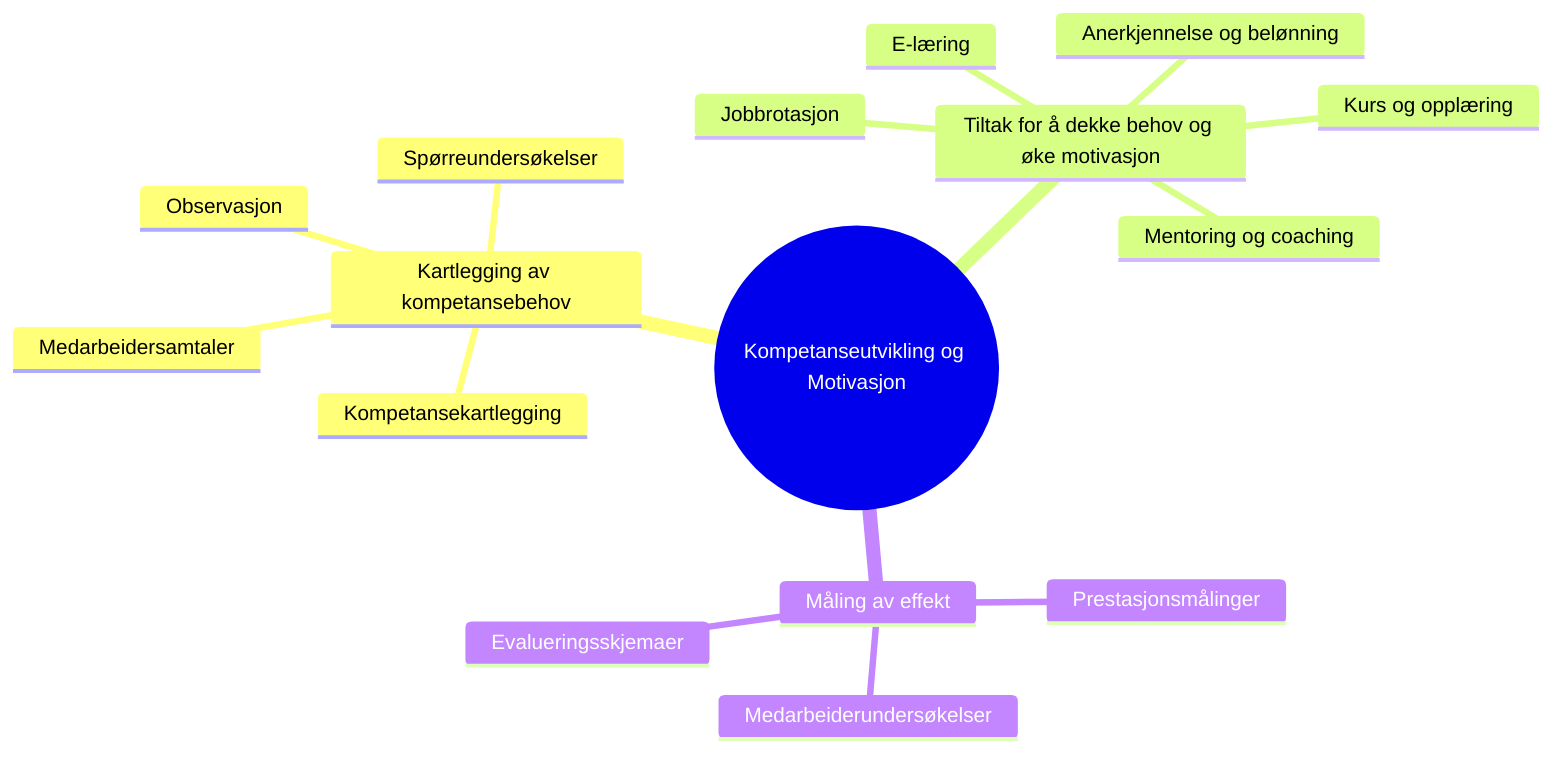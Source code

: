 mindmap
  root((Kompetanseutvikling og Motivasjon))
    Kartlegging av kompetansebehov
      Medarbeidersamtaler
      Spørreundersøkelser
      Kompetansekartlegging
      Observasjon
    Tiltak for å dekke behov og øke motivasjon
      Kurs og opplæring
      Mentoring og coaching
      Jobbrotasjon
      E-læring
      Anerkjennelse og belønning
    Måling av effekt
      Evalueringsskjemaer
      Prestasjonsmålinger
      Medarbeiderundersøkelser
